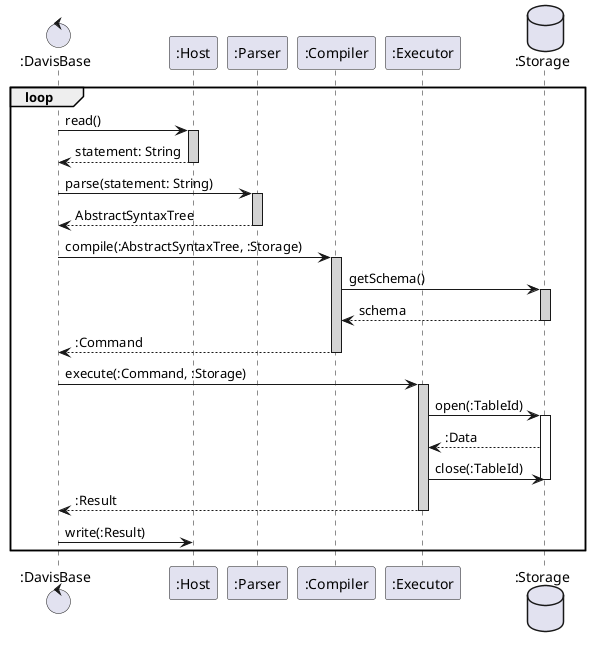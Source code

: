 @startuml REPL
control ":DavisBase"
participant ":Host"
participant ":Parser"
participant ":Compiler"
participant ":Executor"
database ":Storage"

loop
    ":DavisBase" -> ":Host" ++ #LightGray : read()
    return statement: String

    ":DavisBase" -> ":Parser" ++ #LightGray : parse(statement: String)
    return AbstractSyntaxTree

    ":DavisBase" -> ":Compiler" ++ #LightGray : compile(:AbstractSyntaxTree, :Storage)
        ":Compiler" -> ":Storage" ++ #LightGray : getSchema()
        return schema
    return :Command

    ":DavisBase" -> ":Executor" ++ #LightGray : execute(:Command, :Storage)
        ":Executor" -> ":Storage" ++ : open(:TableId)
        ":Executor" <-- ":Storage" : :Data
        ":Executor" -> ":Storage" : close(:TableId)
        deactivate ":Storage"
    return :Result

    ":DavisBase" -> ":Host" : write(:Result)
end
@enduml
